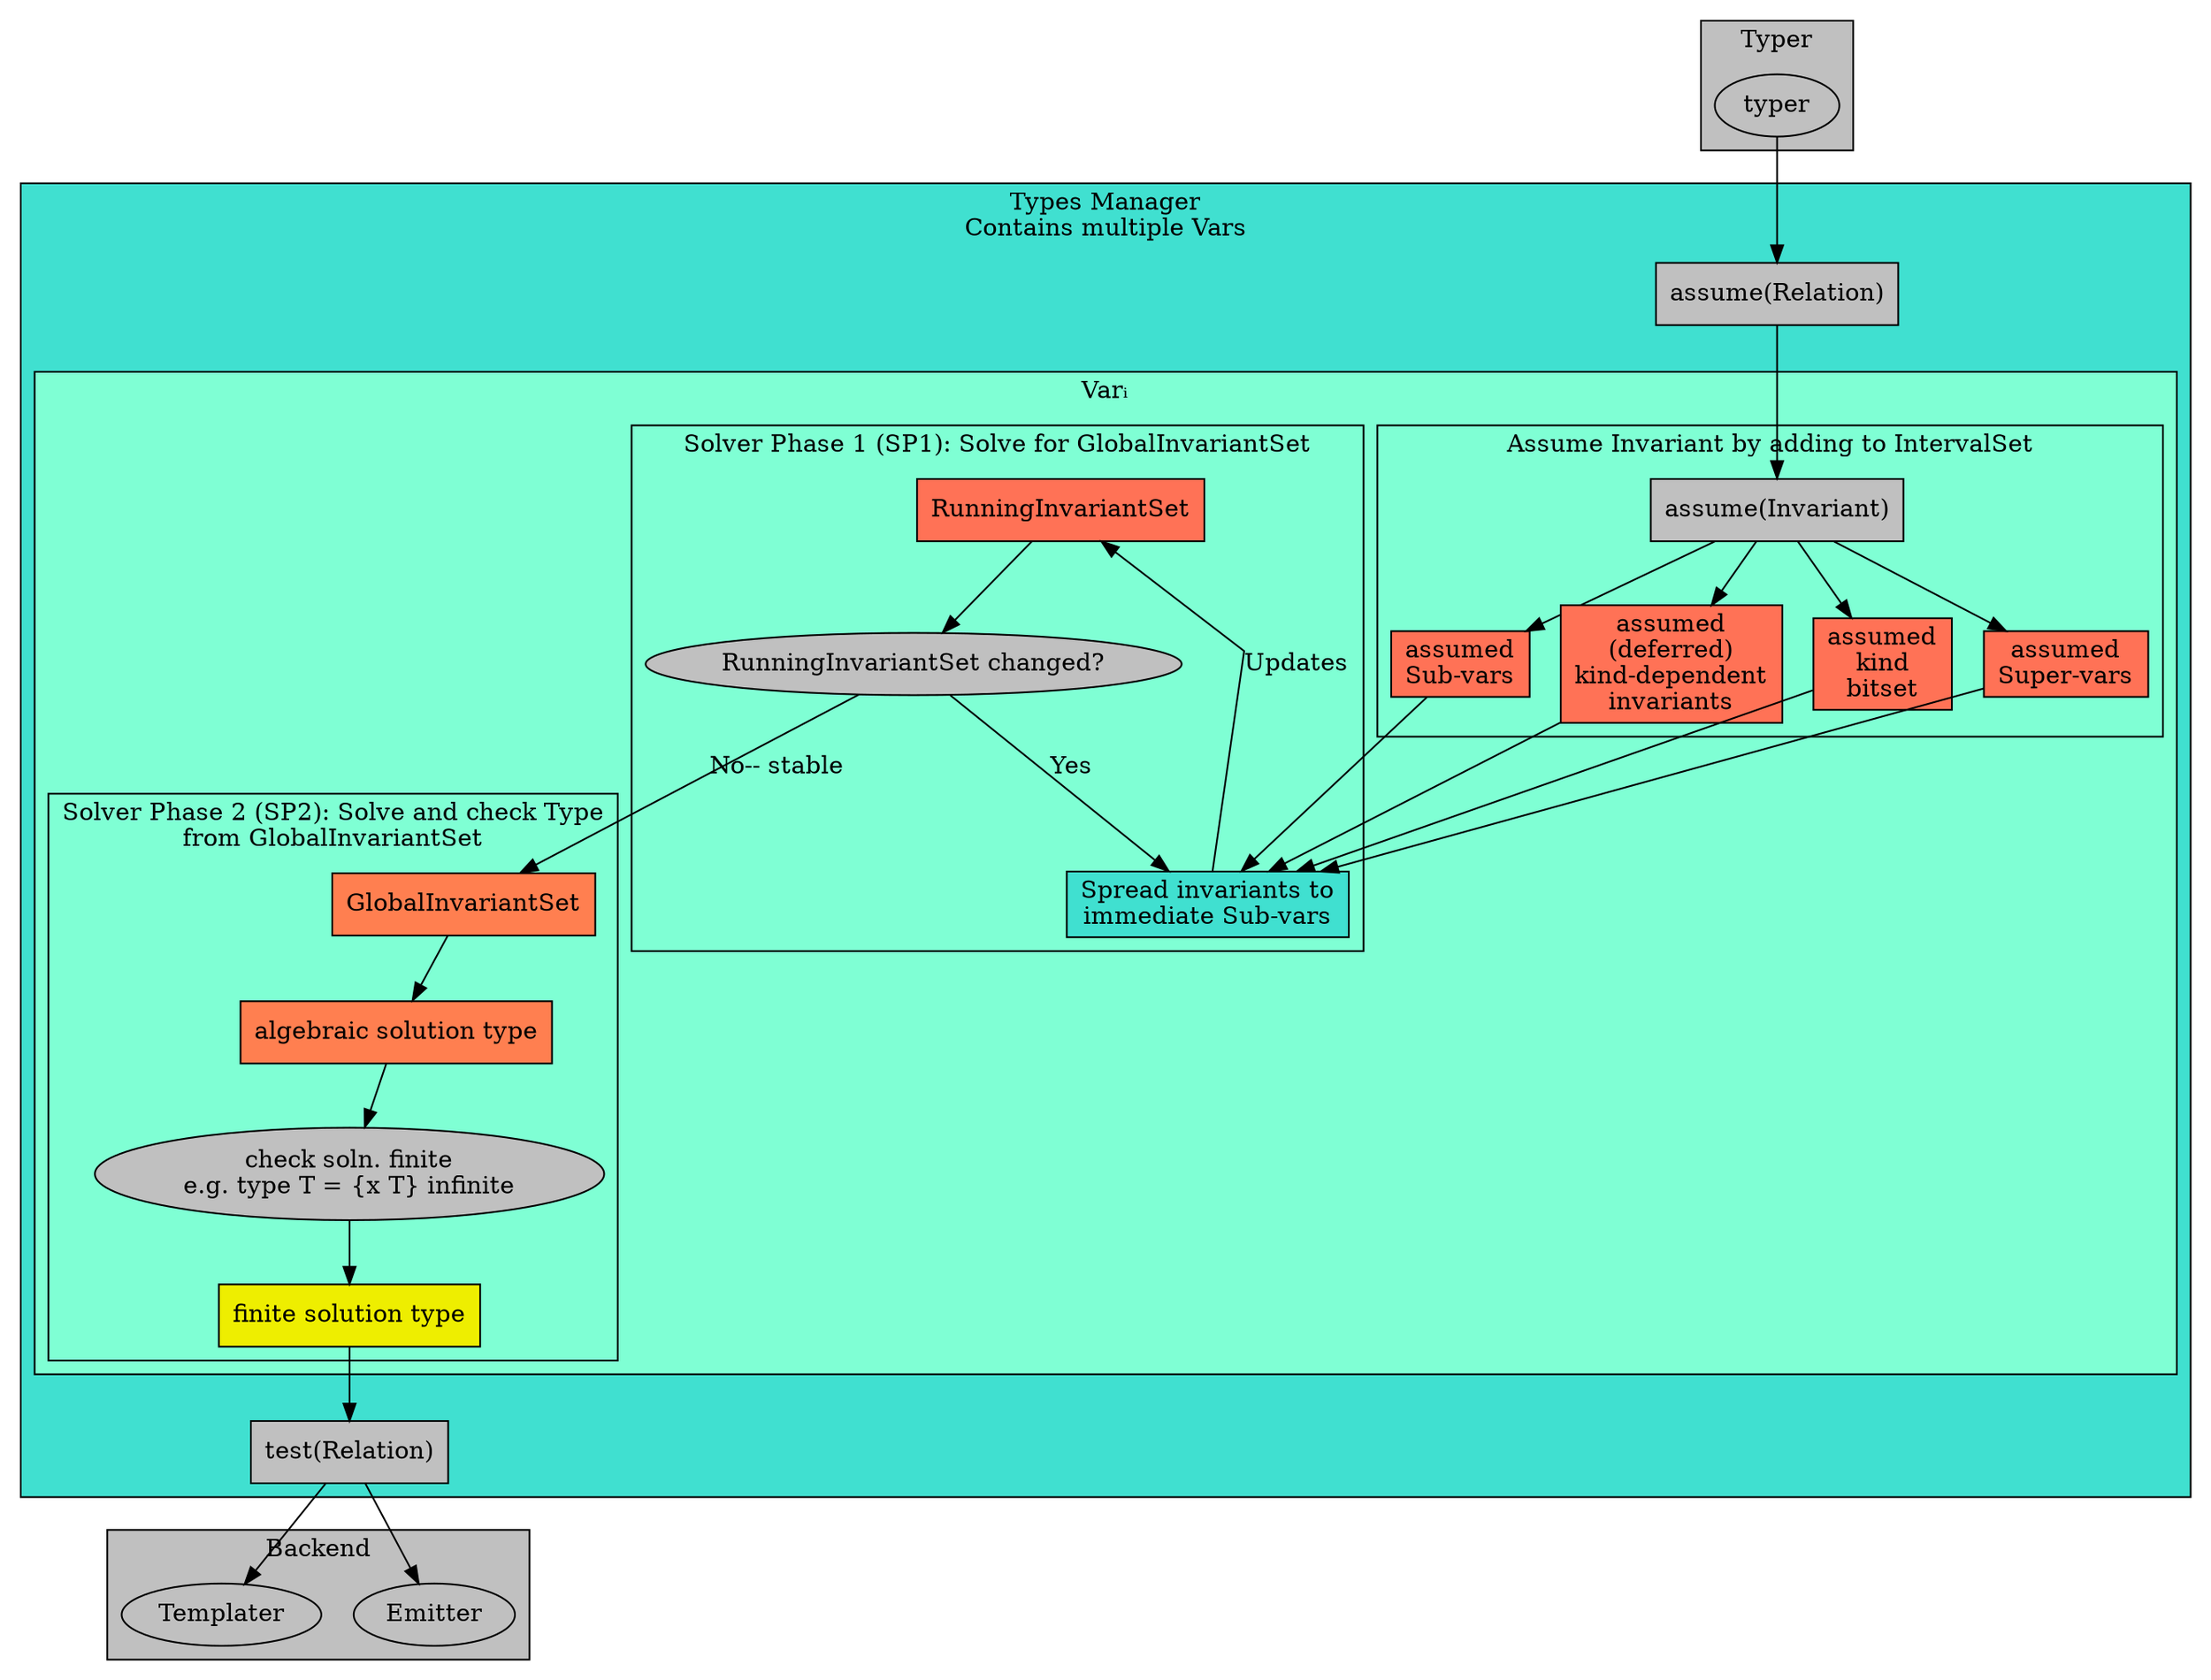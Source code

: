 // https://graphs.grevian.org/example

digraph {
    splines=line;

    subgraph cluster_0 {
        label="Typer";
        bgcolor="grey";
        typer_fn [label="typer"]
    }

    subgraph cluster_1 {
        label="Types Manager\nContains multiple Vars";
        bgcolor="turquoise";

        assume [label="assume(Relation)", style="filled", fillcolor="grey", shape="box"];
        test [label="test(Relation)", style="filled", fillcolor="grey", shape="box"];

        // edges:
        typer_fn -> assume;

        subgraph cluster_types_mgr {
            label="Varᵢ";
            bgcolor="aquamarine";
            
            subgraph cluster_assume {
                label="Assume Invariant by adding to IntervalSet";
                invariant [label="assume(Invariant)", shape="box", style="filled", fillcolor="grey"];
                assumed_kind_bitset [label="assumed\nkind\nbitset", shape="box", fillcolor="coral1", style="filled"];
                assumed_supervars [label="assumed\nSuper-vars", shape="box", fillcolor="coral1", style="filled"];
                assumed_subvars [label="assumed\nSub-vars", shape="box", fillcolor="coral1", style="filled"];
                assumed_deferred_kd_invariants [label="assumed\n(deferred)\nkind-dependent\ninvariants", style="filled", fillcolor="coral1", shape="box"]
            }

            subgraph cluster_sp1 {
                label="Solver Phase 1 (SP1): Solve for GlobalInvariantSet"
                local_interval_set [label="RunningInvariantSet", shape="box", fillcolor="coral1", style="filled"];
                sp1_loopcheck [label="RunningInvariantSet changed?", fillcolor="gray", style="filled"]
                sp1_spread_to_sub
                [label="Spread invariants to\nimmediate Sub-vars", shape="box", style="filled", fillcolor="turquoise"]
            }

            // subgraph cluster_sp1 {
            //     label="Solver Phase 1 (SP1): Check kind bitset, supervar, subvar, VarKind"
            //     local_interval_set [label="Running Invariant set", shape="box", fillcolor="coral1", style="filled"];
            //     sp1_entry_point_first_time [label="(first-time)", shape="diamond", fillcolor="gray", style="filled"]
            //     sp1_entry_point_repeat [label="(repeat with new local)", shape="diamond", fillcolor="gray", style="filled"]
            //     sp1_loopcheck [label="Check Running Invariant set against VarKind", fillcolor="gray", style="filled"]
            // }

            subgraph cluster_sp2 {
                label="Solver Phase 2 (SP2): Solve and check Type\nfrom GlobalInvariantSet";
                sp2_alg_soln [label="algebraic solution type", shape="box", fillcolor="coral", style="filled"];
                sp2_fin_soln [label="finite solution type", shape="box", fillcolor="yellow2", style="filled"]
                sp2_global_invariant_set [label="GlobalInvariantSet", shape="box", fillcolor="coral", style="filled"];
                sp2_fin_check [label="check soln. finite\ne.g. type T = {x T} infinite", fillcolor="grey", style="filled"]
            }

            // Assume:
            invariant -> {assumed_kind_bitset, assumed_subvars, assumed_supervars, assumed_deferred_kd_invariants};

            // SP1:
            {assumed_kind_bitset, assumed_subvars, assumed_supervars, assumed_deferred_kd_invariants} -> sp1_spread_to_sub;

            sp1_spread_to_sub -> local_interval_set
            [label="Updates"];

            local_interval_set -> sp1_loopcheck

            // SP2
            sp1_loopcheck -> sp1_spread_to_sub
            [label="Yes"];
            sp1_loopcheck -> sp2_global_invariant_set
            [label="No-- stable"]
            sp2_global_invariant_set -> sp2_alg_soln -> sp2_fin_check -> sp2_fin_soln;
        }
        
        assume -> invariant;
        sp2_fin_soln -> test;
    }

    subgraph cluster_2 {
        label="Backend";
        bgcolor="grey";
        templater [label="Templater"];
        emitter [label="Emitter"];
    }
    test -> {templater, emitter};
}